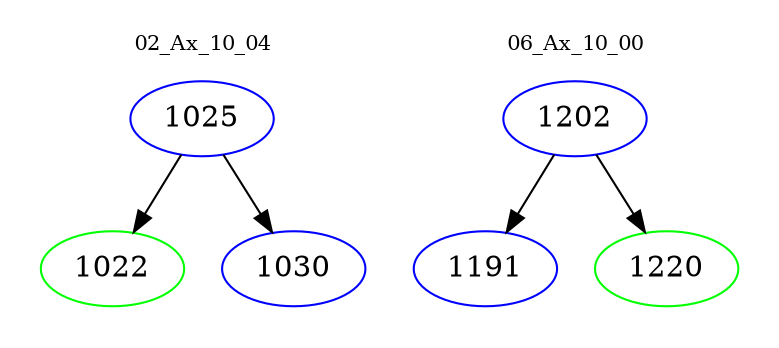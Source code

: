 digraph{
subgraph cluster_0 {
color = white
label = "02_Ax_10_04";
fontsize=10;
T0_1025 [label="1025", color="blue"]
T0_1025 -> T0_1022 [color="black"]
T0_1022 [label="1022", color="green"]
T0_1025 -> T0_1030 [color="black"]
T0_1030 [label="1030", color="blue"]
}
subgraph cluster_1 {
color = white
label = "06_Ax_10_00";
fontsize=10;
T1_1202 [label="1202", color="blue"]
T1_1202 -> T1_1191 [color="black"]
T1_1191 [label="1191", color="blue"]
T1_1202 -> T1_1220 [color="black"]
T1_1220 [label="1220", color="green"]
}
}
